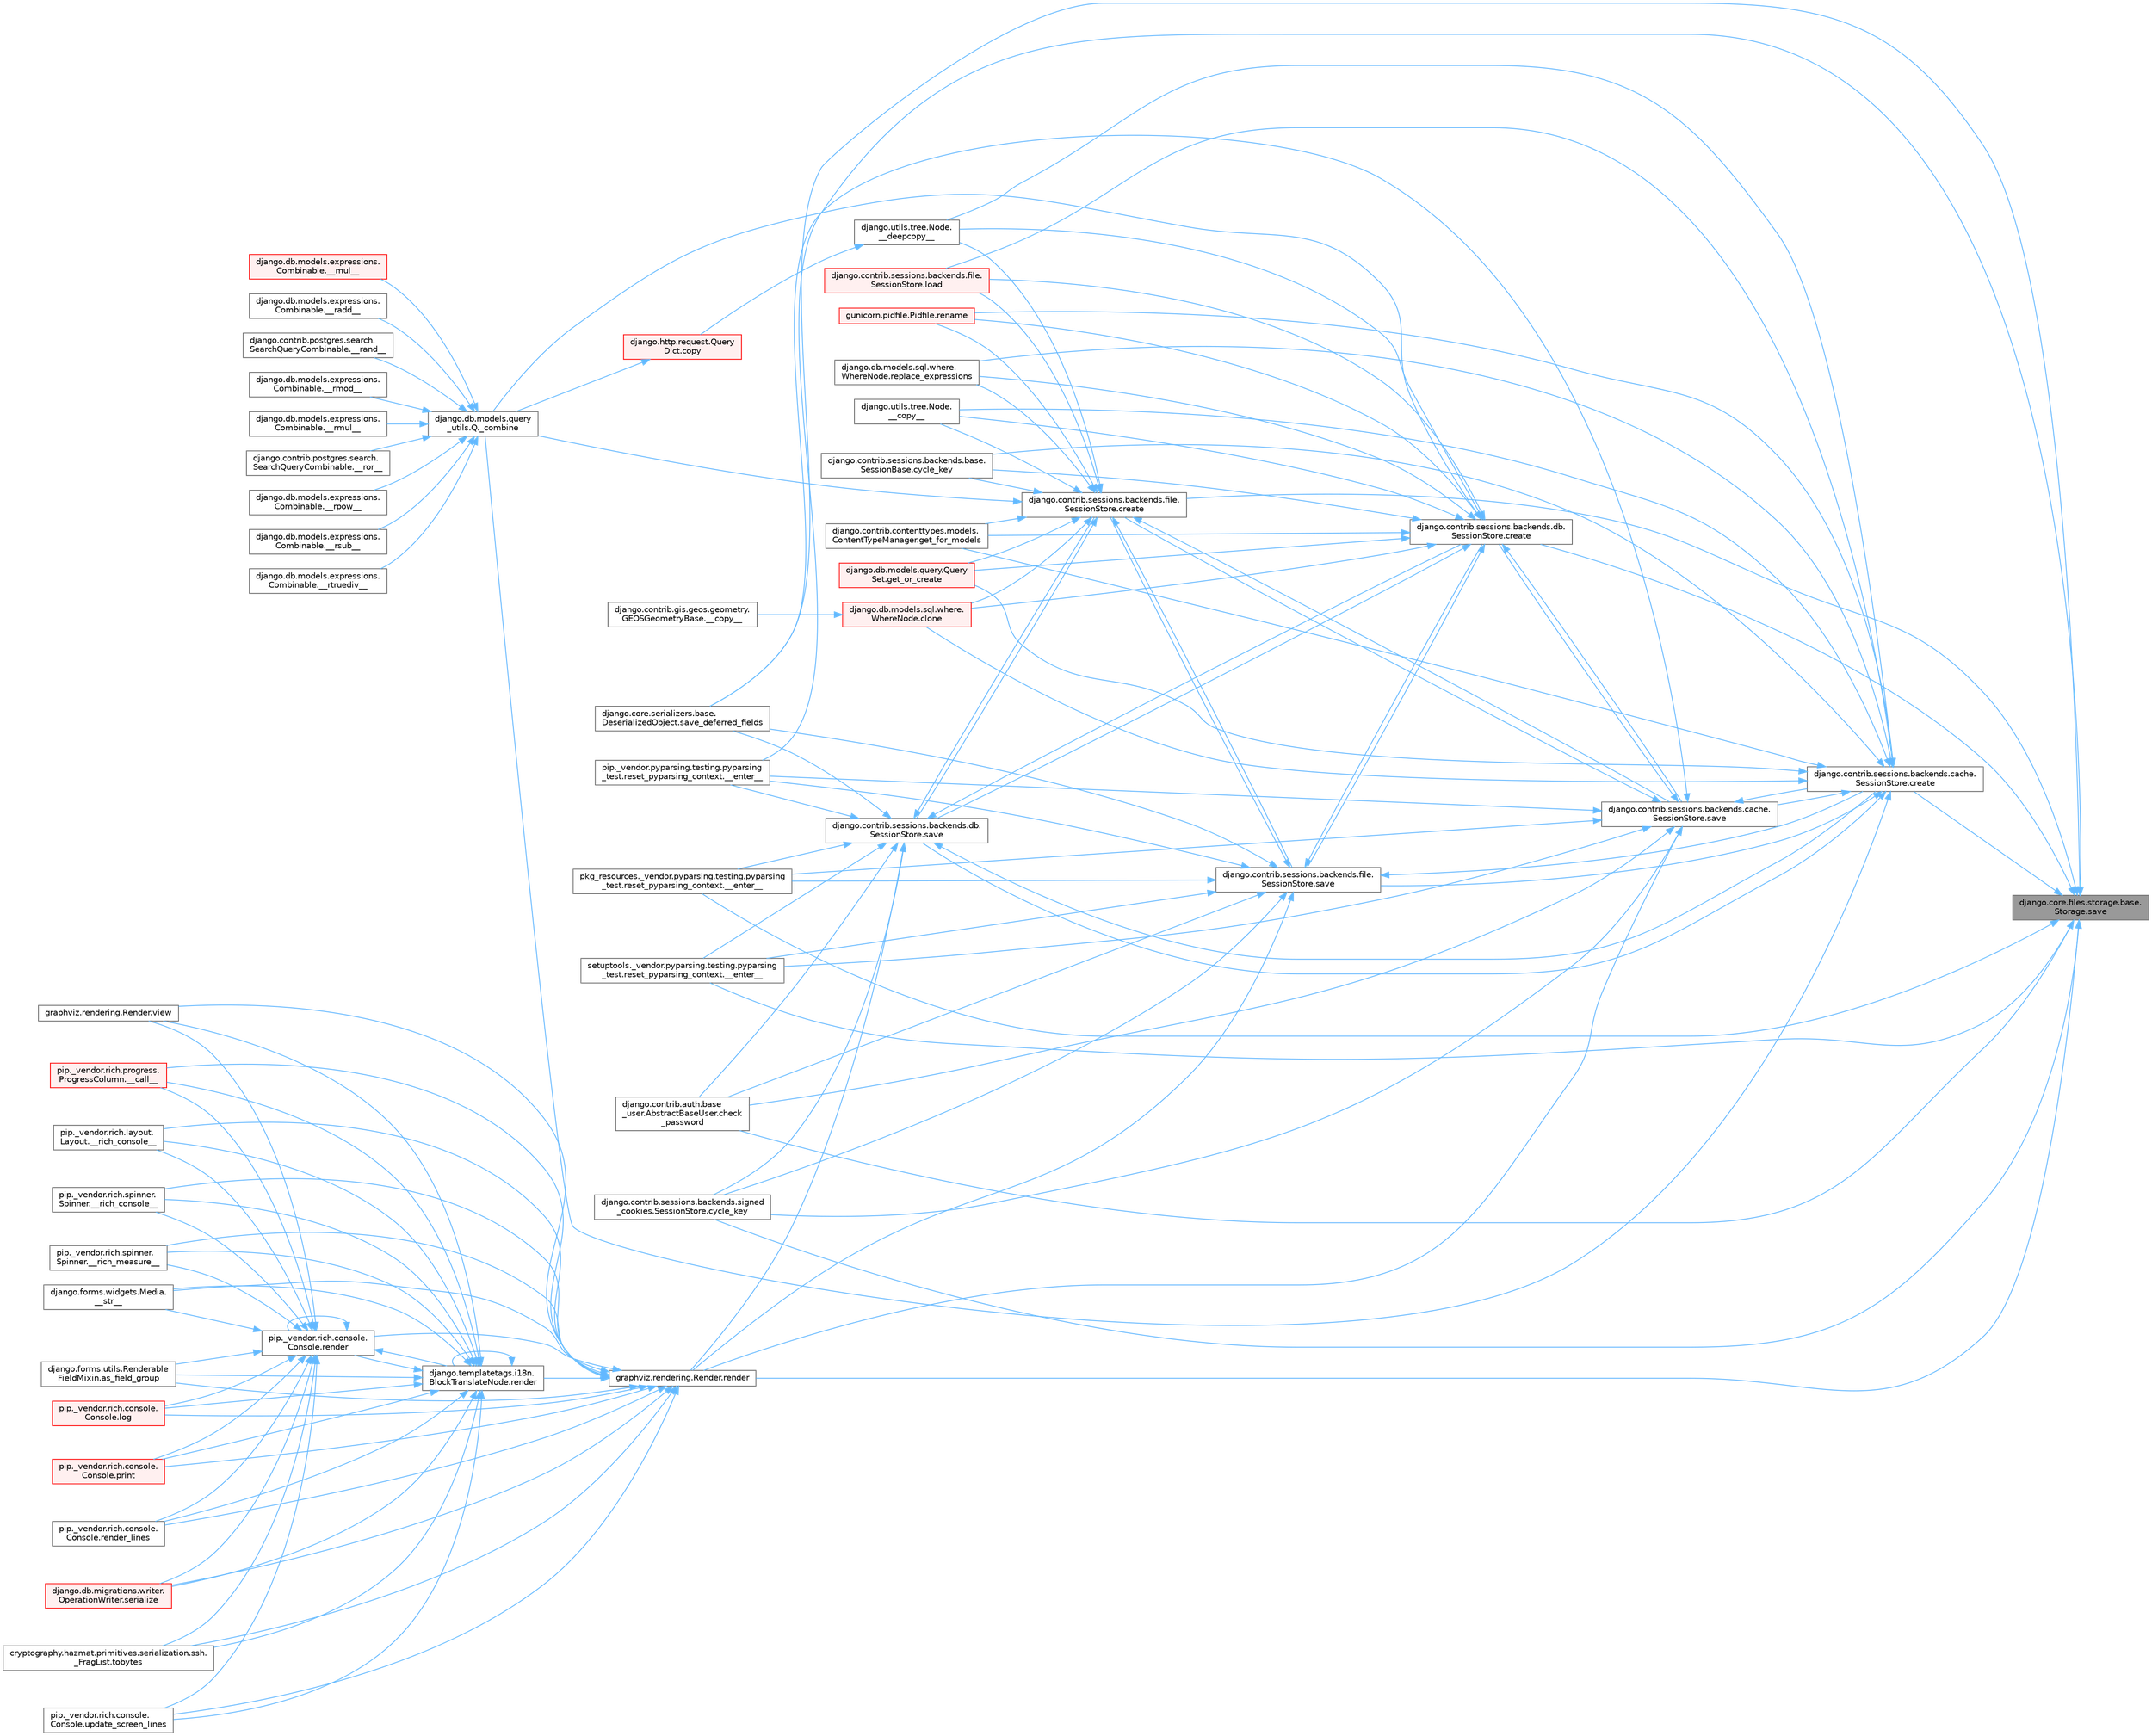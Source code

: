 digraph "django.core.files.storage.base.Storage.save"
{
 // LATEX_PDF_SIZE
  bgcolor="transparent";
  edge [fontname=Helvetica,fontsize=10,labelfontname=Helvetica,labelfontsize=10];
  node [fontname=Helvetica,fontsize=10,shape=box,height=0.2,width=0.4];
  rankdir="RL";
  Node1 [id="Node000001",label="django.core.files.storage.base.\lStorage.save",height=0.2,width=0.4,color="gray40", fillcolor="grey60", style="filled", fontcolor="black",tooltip=" "];
  Node1 -> Node2 [id="edge1_Node000001_Node000002",dir="back",color="steelblue1",style="solid",tooltip=" "];
  Node2 [id="Node000002",label="pip._vendor.pyparsing.testing.pyparsing\l_test.reset_pyparsing_context.__enter__",height=0.2,width=0.4,color="grey40", fillcolor="white", style="filled",URL="$classpip_1_1__vendor_1_1pyparsing_1_1testing_1_1pyparsing__test_1_1reset__pyparsing__context.html#a3d39d97a0d95a9b46c987e6dff52b7c0",tooltip=" "];
  Node1 -> Node3 [id="edge2_Node000001_Node000003",dir="back",color="steelblue1",style="solid",tooltip=" "];
  Node3 [id="Node000003",label="pkg_resources._vendor.pyparsing.testing.pyparsing\l_test.reset_pyparsing_context.__enter__",height=0.2,width=0.4,color="grey40", fillcolor="white", style="filled",URL="$classpkg__resources_1_1__vendor_1_1pyparsing_1_1testing_1_1pyparsing__test_1_1reset__pyparsing__context.html#a8d8360c033ccc7296fb9323a07cdeb25",tooltip=" "];
  Node1 -> Node4 [id="edge3_Node000001_Node000004",dir="back",color="steelblue1",style="solid",tooltip=" "];
  Node4 [id="Node000004",label="setuptools._vendor.pyparsing.testing.pyparsing\l_test.reset_pyparsing_context.__enter__",height=0.2,width=0.4,color="grey40", fillcolor="white", style="filled",URL="$classsetuptools_1_1__vendor_1_1pyparsing_1_1testing_1_1pyparsing__test_1_1reset__pyparsing__context.html#a436e2ea8355c86505c8cfdae81714c7c",tooltip=" "];
  Node1 -> Node5 [id="edge4_Node000001_Node000005",dir="back",color="steelblue1",style="solid",tooltip=" "];
  Node5 [id="Node000005",label="django.contrib.auth.base\l_user.AbstractBaseUser.check\l_password",height=0.2,width=0.4,color="grey40", fillcolor="white", style="filled",URL="$classdjango_1_1contrib_1_1auth_1_1base__user_1_1_abstract_base_user.html#aaa9bb7fa5353bc1917dbd7f87b63321a",tooltip=" "];
  Node1 -> Node6 [id="edge5_Node000001_Node000006",dir="back",color="steelblue1",style="solid",tooltip=" "];
  Node6 [id="Node000006",label="django.contrib.sessions.backends.cache.\lSessionStore.create",height=0.2,width=0.4,color="grey40", fillcolor="white", style="filled",URL="$classdjango_1_1contrib_1_1sessions_1_1backends_1_1cache_1_1_session_store.html#a38c9efbdb5115fd1820ae198b767c39c",tooltip=" "];
  Node6 -> Node7 [id="edge6_Node000006_Node000007",dir="back",color="steelblue1",style="solid",tooltip=" "];
  Node7 [id="Node000007",label="django.utils.tree.Node.\l__copy__",height=0.2,width=0.4,color="grey40", fillcolor="white", style="filled",URL="$classdjango_1_1utils_1_1tree_1_1_node.html#abae878f6b4500b8b241c23d8fac46e63",tooltip=" "];
  Node6 -> Node8 [id="edge7_Node000006_Node000008",dir="back",color="steelblue1",style="solid",tooltip=" "];
  Node8 [id="Node000008",label="django.utils.tree.Node.\l__deepcopy__",height=0.2,width=0.4,color="grey40", fillcolor="white", style="filled",URL="$classdjango_1_1utils_1_1tree_1_1_node.html#a38840c46ded3963808edbeec90765d6b",tooltip=" "];
  Node8 -> Node9 [id="edge8_Node000008_Node000009",dir="back",color="steelblue1",style="solid",tooltip=" "];
  Node9 [id="Node000009",label="django.http.request.Query\lDict.copy",height=0.2,width=0.4,color="red", fillcolor="#FFF0F0", style="filled",URL="$classdjango_1_1http_1_1request_1_1_query_dict.html#ada9e4956e62868c5587b9ffde7b358b5",tooltip=" "];
  Node9 -> Node151 [id="edge9_Node000009_Node000151",dir="back",color="steelblue1",style="solid",tooltip=" "];
  Node151 [id="Node000151",label="django.db.models.query\l_utils.Q._combine",height=0.2,width=0.4,color="grey40", fillcolor="white", style="filled",URL="$classdjango_1_1db_1_1models_1_1query__utils_1_1_q.html#ade621b98231b73615e1aa3a726560c55",tooltip=" "];
  Node151 -> Node152 [id="edge10_Node000151_Node000152",dir="back",color="steelblue1",style="solid",tooltip=" "];
  Node152 [id="Node000152",label="django.db.models.expressions.\lCombinable.__mul__",height=0.2,width=0.4,color="red", fillcolor="#FFF0F0", style="filled",URL="$classdjango_1_1db_1_1models_1_1expressions_1_1_combinable.html#a18670e03ec4b2fc0eafb0782602b72ec",tooltip=" "];
  Node151 -> Node156 [id="edge11_Node000151_Node000156",dir="back",color="steelblue1",style="solid",tooltip=" "];
  Node156 [id="Node000156",label="django.db.models.expressions.\lCombinable.__radd__",height=0.2,width=0.4,color="grey40", fillcolor="white", style="filled",URL="$classdjango_1_1db_1_1models_1_1expressions_1_1_combinable.html#a4872efab02abfbe2d20977469210ce25",tooltip=" "];
  Node151 -> Node157 [id="edge12_Node000151_Node000157",dir="back",color="steelblue1",style="solid",tooltip=" "];
  Node157 [id="Node000157",label="django.contrib.postgres.search.\lSearchQueryCombinable.__rand__",height=0.2,width=0.4,color="grey40", fillcolor="white", style="filled",URL="$classdjango_1_1contrib_1_1postgres_1_1search_1_1_search_query_combinable.html#a3d51899b7ac9564232b005aa65bec114",tooltip=" "];
  Node151 -> Node158 [id="edge13_Node000151_Node000158",dir="back",color="steelblue1",style="solid",tooltip=" "];
  Node158 [id="Node000158",label="django.db.models.expressions.\lCombinable.__rmod__",height=0.2,width=0.4,color="grey40", fillcolor="white", style="filled",URL="$classdjango_1_1db_1_1models_1_1expressions_1_1_combinable.html#ad32e5e96bab77dd57e3337a156c5de39",tooltip=" "];
  Node151 -> Node159 [id="edge14_Node000151_Node000159",dir="back",color="steelblue1",style="solid",tooltip=" "];
  Node159 [id="Node000159",label="django.db.models.expressions.\lCombinable.__rmul__",height=0.2,width=0.4,color="grey40", fillcolor="white", style="filled",URL="$classdjango_1_1db_1_1models_1_1expressions_1_1_combinable.html#adfde700eec6b9ea280e9fec3e202acab",tooltip=" "];
  Node151 -> Node160 [id="edge15_Node000151_Node000160",dir="back",color="steelblue1",style="solid",tooltip=" "];
  Node160 [id="Node000160",label="django.contrib.postgres.search.\lSearchQueryCombinable.__ror__",height=0.2,width=0.4,color="grey40", fillcolor="white", style="filled",URL="$classdjango_1_1contrib_1_1postgres_1_1search_1_1_search_query_combinable.html#ac5984f052629ae58cd73a90c852fe22c",tooltip=" "];
  Node151 -> Node161 [id="edge16_Node000151_Node000161",dir="back",color="steelblue1",style="solid",tooltip=" "];
  Node161 [id="Node000161",label="django.db.models.expressions.\lCombinable.__rpow__",height=0.2,width=0.4,color="grey40", fillcolor="white", style="filled",URL="$classdjango_1_1db_1_1models_1_1expressions_1_1_combinable.html#a1847c8db3c40340a723f6bf51ebadf89",tooltip=" "];
  Node151 -> Node162 [id="edge17_Node000151_Node000162",dir="back",color="steelblue1",style="solid",tooltip=" "];
  Node162 [id="Node000162",label="django.db.models.expressions.\lCombinable.__rsub__",height=0.2,width=0.4,color="grey40", fillcolor="white", style="filled",URL="$classdjango_1_1db_1_1models_1_1expressions_1_1_combinable.html#af906f43306d94cf530387eecce802a81",tooltip=" "];
  Node151 -> Node163 [id="edge18_Node000151_Node000163",dir="back",color="steelblue1",style="solid",tooltip=" "];
  Node163 [id="Node000163",label="django.db.models.expressions.\lCombinable.__rtruediv__",height=0.2,width=0.4,color="grey40", fillcolor="white", style="filled",URL="$classdjango_1_1db_1_1models_1_1expressions_1_1_combinable.html#aff897a2f7f103240839b7da073e9fe1a",tooltip=" "];
  Node6 -> Node151 [id="edge19_Node000006_Node000151",dir="back",color="steelblue1",style="solid",tooltip=" "];
  Node6 -> Node299 [id="edge20_Node000006_Node000299",dir="back",color="steelblue1",style="solid",tooltip=" "];
  Node299 [id="Node000299",label="django.db.models.sql.where.\lWhereNode.clone",height=0.2,width=0.4,color="red", fillcolor="#FFF0F0", style="filled",URL="$classdjango_1_1db_1_1models_1_1sql_1_1where_1_1_where_node.html#a0faff63950b774ce4ad391ea1f6b6d2c",tooltip=" "];
  Node299 -> Node300 [id="edge21_Node000299_Node000300",dir="back",color="steelblue1",style="solid",tooltip=" "];
  Node300 [id="Node000300",label="django.contrib.gis.geos.geometry.\lGEOSGeometryBase.__copy__",height=0.2,width=0.4,color="grey40", fillcolor="white", style="filled",URL="$classdjango_1_1contrib_1_1gis_1_1geos_1_1geometry_1_1_g_e_o_s_geometry_base.html#ae0f85dbfd6e6e2dab4aa9dd295340b87",tooltip=" "];
  Node6 -> Node29 [id="edge22_Node000006_Node000029",dir="back",color="steelblue1",style="solid",tooltip=" "];
  Node29 [id="Node000029",label="django.contrib.sessions.backends.base.\lSessionBase.cycle_key",height=0.2,width=0.4,color="grey40", fillcolor="white", style="filled",URL="$classdjango_1_1contrib_1_1sessions_1_1backends_1_1base_1_1_session_base.html#a6955e9bebe4e5b7d463bccfcf9181016",tooltip=" "];
  Node6 -> Node666 [id="edge23_Node000006_Node000666",dir="back",color="steelblue1",style="solid",tooltip=" "];
  Node666 [id="Node000666",label="django.contrib.contenttypes.models.\lContentTypeManager.get_for_models",height=0.2,width=0.4,color="grey40", fillcolor="white", style="filled",URL="$classdjango_1_1contrib_1_1contenttypes_1_1models_1_1_content_type_manager.html#a541a2e215680799739b6f8c1b19ddda4",tooltip=" "];
  Node6 -> Node667 [id="edge24_Node000006_Node000667",dir="back",color="steelblue1",style="solid",tooltip=" "];
  Node667 [id="Node000667",label="django.db.models.query.Query\lSet.get_or_create",height=0.2,width=0.4,color="red", fillcolor="#FFF0F0", style="filled",URL="$classdjango_1_1db_1_1models_1_1query_1_1_query_set.html#a0f727927ec4d1b9f3087b831cc911c59",tooltip=" "];
  Node6 -> Node316 [id="edge25_Node000006_Node000316",dir="back",color="steelblue1",style="solid",tooltip=" "];
  Node316 [id="Node000316",label="django.contrib.sessions.backends.file.\lSessionStore.load",height=0.2,width=0.4,color="red", fillcolor="#FFF0F0", style="filled",URL="$classdjango_1_1contrib_1_1sessions_1_1backends_1_1file_1_1_session_store.html#a408fa63512306fbaa7bbb62742f0295f",tooltip=" "];
  Node6 -> Node669 [id="edge26_Node000006_Node000669",dir="back",color="steelblue1",style="solid",tooltip=" "];
  Node669 [id="Node000669",label="gunicorn.pidfile.Pidfile.rename",height=0.2,width=0.4,color="red", fillcolor="#FFF0F0", style="filled",URL="$classgunicorn_1_1pidfile_1_1_pidfile.html#af03623bf56b92f594700ba5e5f25bc76",tooltip=" "];
  Node6 -> Node671 [id="edge27_Node000006_Node000671",dir="back",color="steelblue1",style="solid",tooltip=" "];
  Node671 [id="Node000671",label="django.db.models.sql.where.\lWhereNode.replace_expressions",height=0.2,width=0.4,color="grey40", fillcolor="white", style="filled",URL="$classdjango_1_1db_1_1models_1_1sql_1_1where_1_1_where_node.html#a1cc3580a7f4a51605b52ae4a9653b3ac",tooltip=" "];
  Node6 -> Node672 [id="edge28_Node000006_Node000672",dir="back",color="steelblue1",style="solid",tooltip=" "];
  Node672 [id="Node000672",label="django.contrib.sessions.backends.cache.\lSessionStore.save",height=0.2,width=0.4,color="grey40", fillcolor="white", style="filled",URL="$classdjango_1_1contrib_1_1sessions_1_1backends_1_1cache_1_1_session_store.html#a67e81d959c24e3a84b1e755a9a861c53",tooltip=" "];
  Node672 -> Node2 [id="edge29_Node000672_Node000002",dir="back",color="steelblue1",style="solid",tooltip=" "];
  Node672 -> Node3 [id="edge30_Node000672_Node000003",dir="back",color="steelblue1",style="solid",tooltip=" "];
  Node672 -> Node4 [id="edge31_Node000672_Node000004",dir="back",color="steelblue1",style="solid",tooltip=" "];
  Node672 -> Node5 [id="edge32_Node000672_Node000005",dir="back",color="steelblue1",style="solid",tooltip=" "];
  Node672 -> Node6 [id="edge33_Node000672_Node000006",dir="back",color="steelblue1",style="solid",tooltip=" "];
  Node672 -> Node298 [id="edge34_Node000672_Node000298",dir="back",color="steelblue1",style="solid",tooltip=" "];
  Node298 [id="Node000298",label="django.contrib.sessions.backends.db.\lSessionStore.create",height=0.2,width=0.4,color="grey40", fillcolor="white", style="filled",URL="$classdjango_1_1contrib_1_1sessions_1_1backends_1_1db_1_1_session_store.html#a4a98c0168c61e75be58e279660aa6ce4",tooltip=" "];
  Node298 -> Node7 [id="edge35_Node000298_Node000007",dir="back",color="steelblue1",style="solid",tooltip=" "];
  Node298 -> Node8 [id="edge36_Node000298_Node000008",dir="back",color="steelblue1",style="solid",tooltip=" "];
  Node298 -> Node151 [id="edge37_Node000298_Node000151",dir="back",color="steelblue1",style="solid",tooltip=" "];
  Node298 -> Node299 [id="edge38_Node000298_Node000299",dir="back",color="steelblue1",style="solid",tooltip=" "];
  Node298 -> Node29 [id="edge39_Node000298_Node000029",dir="back",color="steelblue1",style="solid",tooltip=" "];
  Node298 -> Node666 [id="edge40_Node000298_Node000666",dir="back",color="steelblue1",style="solid",tooltip=" "];
  Node298 -> Node667 [id="edge41_Node000298_Node000667",dir="back",color="steelblue1",style="solid",tooltip=" "];
  Node298 -> Node316 [id="edge42_Node000298_Node000316",dir="back",color="steelblue1",style="solid",tooltip=" "];
  Node298 -> Node669 [id="edge43_Node000298_Node000669",dir="back",color="steelblue1",style="solid",tooltip=" "];
  Node298 -> Node671 [id="edge44_Node000298_Node000671",dir="back",color="steelblue1",style="solid",tooltip=" "];
  Node298 -> Node672 [id="edge45_Node000298_Node000672",dir="back",color="steelblue1",style="solid",tooltip=" "];
  Node298 -> Node297 [id="edge46_Node000298_Node000297",dir="back",color="steelblue1",style="solid",tooltip=" "];
  Node297 [id="Node000297",label="django.contrib.sessions.backends.db.\lSessionStore.save",height=0.2,width=0.4,color="grey40", fillcolor="white", style="filled",URL="$classdjango_1_1contrib_1_1sessions_1_1backends_1_1db_1_1_session_store.html#a68a6b4f159bd3dc969ec80b34c1622af",tooltip=" "];
  Node297 -> Node2 [id="edge47_Node000297_Node000002",dir="back",color="steelblue1",style="solid",tooltip=" "];
  Node297 -> Node3 [id="edge48_Node000297_Node000003",dir="back",color="steelblue1",style="solid",tooltip=" "];
  Node297 -> Node4 [id="edge49_Node000297_Node000004",dir="back",color="steelblue1",style="solid",tooltip=" "];
  Node297 -> Node5 [id="edge50_Node000297_Node000005",dir="back",color="steelblue1",style="solid",tooltip=" "];
  Node297 -> Node6 [id="edge51_Node000297_Node000006",dir="back",color="steelblue1",style="solid",tooltip=" "];
  Node297 -> Node298 [id="edge52_Node000297_Node000298",dir="back",color="steelblue1",style="solid",tooltip=" "];
  Node297 -> Node665 [id="edge53_Node000297_Node000665",dir="back",color="steelblue1",style="solid",tooltip=" "];
  Node665 [id="Node000665",label="django.contrib.sessions.backends.file.\lSessionStore.create",height=0.2,width=0.4,color="grey40", fillcolor="white", style="filled",URL="$classdjango_1_1contrib_1_1sessions_1_1backends_1_1file_1_1_session_store.html#a6624db6a37dfff490f837047e0a60dda",tooltip=" "];
  Node665 -> Node7 [id="edge54_Node000665_Node000007",dir="back",color="steelblue1",style="solid",tooltip=" "];
  Node665 -> Node8 [id="edge55_Node000665_Node000008",dir="back",color="steelblue1",style="solid",tooltip=" "];
  Node665 -> Node151 [id="edge56_Node000665_Node000151",dir="back",color="steelblue1",style="solid",tooltip=" "];
  Node665 -> Node299 [id="edge57_Node000665_Node000299",dir="back",color="steelblue1",style="solid",tooltip=" "];
  Node665 -> Node29 [id="edge58_Node000665_Node000029",dir="back",color="steelblue1",style="solid",tooltip=" "];
  Node665 -> Node666 [id="edge59_Node000665_Node000666",dir="back",color="steelblue1",style="solid",tooltip=" "];
  Node665 -> Node667 [id="edge60_Node000665_Node000667",dir="back",color="steelblue1",style="solid",tooltip=" "];
  Node665 -> Node316 [id="edge61_Node000665_Node000316",dir="back",color="steelblue1",style="solid",tooltip=" "];
  Node665 -> Node669 [id="edge62_Node000665_Node000669",dir="back",color="steelblue1",style="solid",tooltip=" "];
  Node665 -> Node671 [id="edge63_Node000665_Node000671",dir="back",color="steelblue1",style="solid",tooltip=" "];
  Node665 -> Node672 [id="edge64_Node000665_Node000672",dir="back",color="steelblue1",style="solid",tooltip=" "];
  Node665 -> Node297 [id="edge65_Node000665_Node000297",dir="back",color="steelblue1",style="solid",tooltip=" "];
  Node665 -> Node675 [id="edge66_Node000665_Node000675",dir="back",color="steelblue1",style="solid",tooltip=" "];
  Node675 [id="Node000675",label="django.contrib.sessions.backends.file.\lSessionStore.save",height=0.2,width=0.4,color="grey40", fillcolor="white", style="filled",URL="$classdjango_1_1contrib_1_1sessions_1_1backends_1_1file_1_1_session_store.html#af170f9c112376eb1627509287bf9620f",tooltip=" "];
  Node675 -> Node2 [id="edge67_Node000675_Node000002",dir="back",color="steelblue1",style="solid",tooltip=" "];
  Node675 -> Node3 [id="edge68_Node000675_Node000003",dir="back",color="steelblue1",style="solid",tooltip=" "];
  Node675 -> Node4 [id="edge69_Node000675_Node000004",dir="back",color="steelblue1",style="solid",tooltip=" "];
  Node675 -> Node5 [id="edge70_Node000675_Node000005",dir="back",color="steelblue1",style="solid",tooltip=" "];
  Node675 -> Node6 [id="edge71_Node000675_Node000006",dir="back",color="steelblue1",style="solid",tooltip=" "];
  Node675 -> Node298 [id="edge72_Node000675_Node000298",dir="back",color="steelblue1",style="solid",tooltip=" "];
  Node675 -> Node665 [id="edge73_Node000675_Node000665",dir="back",color="steelblue1",style="solid",tooltip=" "];
  Node675 -> Node673 [id="edge74_Node000675_Node000673",dir="back",color="steelblue1",style="solid",tooltip=" "];
  Node673 [id="Node000673",label="django.contrib.sessions.backends.signed\l_cookies.SessionStore.cycle_key",height=0.2,width=0.4,color="grey40", fillcolor="white", style="filled",URL="$classdjango_1_1contrib_1_1sessions_1_1backends_1_1signed__cookies_1_1_session_store.html#abf8e71313b847459c30f19e691c25a93",tooltip=" "];
  Node675 -> Node416 [id="edge75_Node000675_Node000416",dir="back",color="steelblue1",style="solid",tooltip=" "];
  Node416 [id="Node000416",label="graphviz.rendering.Render.render",height=0.2,width=0.4,color="grey40", fillcolor="white", style="filled",URL="$classgraphviz_1_1rendering_1_1_render.html#a0249d6538d64a6b59b1bed64d4636456",tooltip=" "];
  Node416 -> Node417 [id="edge76_Node000416_Node000417",dir="back",color="steelblue1",style="solid",tooltip=" "];
  Node417 [id="Node000417",label="pip._vendor.rich.progress.\lProgressColumn.__call__",height=0.2,width=0.4,color="red", fillcolor="#FFF0F0", style="filled",URL="$classpip_1_1__vendor_1_1rich_1_1progress_1_1_progress_column.html#ae0c399be74222f949edb0fa5324cf6ea",tooltip=" "];
  Node416 -> Node418 [id="edge77_Node000416_Node000418",dir="back",color="steelblue1",style="solid",tooltip=" "];
  Node418 [id="Node000418",label="pip._vendor.rich.layout.\lLayout.__rich_console__",height=0.2,width=0.4,color="grey40", fillcolor="white", style="filled",URL="$classpip_1_1__vendor_1_1rich_1_1layout_1_1_layout.html#ac39cb3d17d2b0324ee1b0dada41a3ebd",tooltip=" "];
  Node416 -> Node419 [id="edge78_Node000416_Node000419",dir="back",color="steelblue1",style="solid",tooltip=" "];
  Node419 [id="Node000419",label="pip._vendor.rich.spinner.\lSpinner.__rich_console__",height=0.2,width=0.4,color="grey40", fillcolor="white", style="filled",URL="$classpip_1_1__vendor_1_1rich_1_1spinner_1_1_spinner.html#a6883d8dced19ac48d4dfc74f776357fd",tooltip=" "];
  Node416 -> Node420 [id="edge79_Node000416_Node000420",dir="back",color="steelblue1",style="solid",tooltip=" "];
  Node420 [id="Node000420",label="pip._vendor.rich.spinner.\lSpinner.__rich_measure__",height=0.2,width=0.4,color="grey40", fillcolor="white", style="filled",URL="$classpip_1_1__vendor_1_1rich_1_1spinner_1_1_spinner.html#a89745682c823c44a31bae8e8d07869f5",tooltip=" "];
  Node416 -> Node421 [id="edge80_Node000416_Node000421",dir="back",color="steelblue1",style="solid",tooltip=" "];
  Node421 [id="Node000421",label="django.forms.widgets.Media.\l__str__",height=0.2,width=0.4,color="grey40", fillcolor="white", style="filled",URL="$classdjango_1_1forms_1_1widgets_1_1_media.html#ae1651710548a7d9f14f036d035012d21",tooltip=" "];
  Node416 -> Node422 [id="edge81_Node000416_Node000422",dir="back",color="steelblue1",style="solid",tooltip=" "];
  Node422 [id="Node000422",label="django.forms.utils.Renderable\lFieldMixin.as_field_group",height=0.2,width=0.4,color="grey40", fillcolor="white", style="filled",URL="$classdjango_1_1forms_1_1utils_1_1_renderable_field_mixin.html#a1e9a1b4f790ea694431554267fd5d74c",tooltip=" "];
  Node416 -> Node423 [id="edge82_Node000416_Node000423",dir="back",color="steelblue1",style="solid",tooltip=" "];
  Node423 [id="Node000423",label="pip._vendor.rich.console.\lConsole.log",height=0.2,width=0.4,color="red", fillcolor="#FFF0F0", style="filled",URL="$classpip_1_1__vendor_1_1rich_1_1console_1_1_console.html#af9c77e39f9413fc2b134c60cfa23b0f1",tooltip=" "];
  Node416 -> Node546 [id="edge83_Node000416_Node000546",dir="back",color="steelblue1",style="solid",tooltip=" "];
  Node546 [id="Node000546",label="pip._vendor.rich.console.\lConsole.print",height=0.2,width=0.4,color="red", fillcolor="#FFF0F0", style="filled",URL="$classpip_1_1__vendor_1_1rich_1_1console_1_1_console.html#af954370cdbb49236b597f2c11064549d",tooltip=" "];
  Node416 -> Node930 [id="edge84_Node000416_Node000930",dir="back",color="steelblue1",style="solid",tooltip=" "];
  Node930 [id="Node000930",label="django.templatetags.i18n.\lBlockTranslateNode.render",height=0.2,width=0.4,color="grey40", fillcolor="white", style="filled",URL="$classdjango_1_1templatetags_1_1i18n_1_1_block_translate_node.html#aaf05bebfd02c1c4b676387ada0357832",tooltip=" "];
  Node930 -> Node417 [id="edge85_Node000930_Node000417",dir="back",color="steelblue1",style="solid",tooltip=" "];
  Node930 -> Node418 [id="edge86_Node000930_Node000418",dir="back",color="steelblue1",style="solid",tooltip=" "];
  Node930 -> Node419 [id="edge87_Node000930_Node000419",dir="back",color="steelblue1",style="solid",tooltip=" "];
  Node930 -> Node420 [id="edge88_Node000930_Node000420",dir="back",color="steelblue1",style="solid",tooltip=" "];
  Node930 -> Node421 [id="edge89_Node000930_Node000421",dir="back",color="steelblue1",style="solid",tooltip=" "];
  Node930 -> Node422 [id="edge90_Node000930_Node000422",dir="back",color="steelblue1",style="solid",tooltip=" "];
  Node930 -> Node423 [id="edge91_Node000930_Node000423",dir="back",color="steelblue1",style="solid",tooltip=" "];
  Node930 -> Node546 [id="edge92_Node000930_Node000546",dir="back",color="steelblue1",style="solid",tooltip=" "];
  Node930 -> Node930 [id="edge93_Node000930_Node000930",dir="back",color="steelblue1",style="solid",tooltip=" "];
  Node930 -> Node931 [id="edge94_Node000930_Node000931",dir="back",color="steelblue1",style="solid",tooltip=" "];
  Node931 [id="Node000931",label="pip._vendor.rich.console.\lConsole.render",height=0.2,width=0.4,color="grey40", fillcolor="white", style="filled",URL="$classpip_1_1__vendor_1_1rich_1_1console_1_1_console.html#a9551b8254c573105adde80622393a938",tooltip=" "];
  Node931 -> Node417 [id="edge95_Node000931_Node000417",dir="back",color="steelblue1",style="solid",tooltip=" "];
  Node931 -> Node418 [id="edge96_Node000931_Node000418",dir="back",color="steelblue1",style="solid",tooltip=" "];
  Node931 -> Node419 [id="edge97_Node000931_Node000419",dir="back",color="steelblue1",style="solid",tooltip=" "];
  Node931 -> Node420 [id="edge98_Node000931_Node000420",dir="back",color="steelblue1",style="solid",tooltip=" "];
  Node931 -> Node421 [id="edge99_Node000931_Node000421",dir="back",color="steelblue1",style="solid",tooltip=" "];
  Node931 -> Node422 [id="edge100_Node000931_Node000422",dir="back",color="steelblue1",style="solid",tooltip=" "];
  Node931 -> Node423 [id="edge101_Node000931_Node000423",dir="back",color="steelblue1",style="solid",tooltip=" "];
  Node931 -> Node546 [id="edge102_Node000931_Node000546",dir="back",color="steelblue1",style="solid",tooltip=" "];
  Node931 -> Node930 [id="edge103_Node000931_Node000930",dir="back",color="steelblue1",style="solid",tooltip=" "];
  Node931 -> Node931 [id="edge104_Node000931_Node000931",dir="back",color="steelblue1",style="solid",tooltip=" "];
  Node931 -> Node932 [id="edge105_Node000931_Node000932",dir="back",color="steelblue1",style="solid",tooltip=" "];
  Node932 [id="Node000932",label="pip._vendor.rich.console.\lConsole.render_lines",height=0.2,width=0.4,color="grey40", fillcolor="white", style="filled",URL="$classpip_1_1__vendor_1_1rich_1_1console_1_1_console.html#a5818808a49db20c5bee6986425f96f14",tooltip=" "];
  Node931 -> Node933 [id="edge106_Node000931_Node000933",dir="back",color="steelblue1",style="solid",tooltip=" "];
  Node933 [id="Node000933",label="django.db.migrations.writer.\lOperationWriter.serialize",height=0.2,width=0.4,color="red", fillcolor="#FFF0F0", style="filled",URL="$classdjango_1_1db_1_1migrations_1_1writer_1_1_operation_writer.html#a866e8d13e1c54a35d74e9a6b0383b2f8",tooltip=" "];
  Node931 -> Node1194 [id="edge107_Node000931_Node001194",dir="back",color="steelblue1",style="solid",tooltip=" "];
  Node1194 [id="Node001194",label="cryptography.hazmat.primitives.serialization.ssh.\l_FragList.tobytes",height=0.2,width=0.4,color="grey40", fillcolor="white", style="filled",URL="$classcryptography_1_1hazmat_1_1primitives_1_1serialization_1_1ssh_1_1___frag_list.html#a195dd4e7c741624829a13af53fa3de38",tooltip=" "];
  Node931 -> Node1195 [id="edge108_Node000931_Node001195",dir="back",color="steelblue1",style="solid",tooltip=" "];
  Node1195 [id="Node001195",label="pip._vendor.rich.console.\lConsole.update_screen_lines",height=0.2,width=0.4,color="grey40", fillcolor="white", style="filled",URL="$classpip_1_1__vendor_1_1rich_1_1console_1_1_console.html#a21cfe5af86ec7533f23d45fe2969817e",tooltip=" "];
  Node931 -> Node1196 [id="edge109_Node000931_Node001196",dir="back",color="steelblue1",style="solid",tooltip=" "];
  Node1196 [id="Node001196",label="graphviz.rendering.Render.view",height=0.2,width=0.4,color="grey40", fillcolor="white", style="filled",URL="$classgraphviz_1_1rendering_1_1_render.html#a53169c422996b9a7e92b5580c13914e2",tooltip=" "];
  Node930 -> Node932 [id="edge110_Node000930_Node000932",dir="back",color="steelblue1",style="solid",tooltip=" "];
  Node930 -> Node933 [id="edge111_Node000930_Node000933",dir="back",color="steelblue1",style="solid",tooltip=" "];
  Node930 -> Node1194 [id="edge112_Node000930_Node001194",dir="back",color="steelblue1",style="solid",tooltip=" "];
  Node930 -> Node1195 [id="edge113_Node000930_Node001195",dir="back",color="steelblue1",style="solid",tooltip=" "];
  Node930 -> Node1196 [id="edge114_Node000930_Node001196",dir="back",color="steelblue1",style="solid",tooltip=" "];
  Node416 -> Node931 [id="edge115_Node000416_Node000931",dir="back",color="steelblue1",style="solid",tooltip=" "];
  Node416 -> Node932 [id="edge116_Node000416_Node000932",dir="back",color="steelblue1",style="solid",tooltip=" "];
  Node416 -> Node933 [id="edge117_Node000416_Node000933",dir="back",color="steelblue1",style="solid",tooltip=" "];
  Node416 -> Node1194 [id="edge118_Node000416_Node001194",dir="back",color="steelblue1",style="solid",tooltip=" "];
  Node416 -> Node1195 [id="edge119_Node000416_Node001195",dir="back",color="steelblue1",style="solid",tooltip=" "];
  Node416 -> Node1196 [id="edge120_Node000416_Node001196",dir="back",color="steelblue1",style="solid",tooltip=" "];
  Node675 -> Node674 [id="edge121_Node000675_Node000674",dir="back",color="steelblue1",style="solid",tooltip=" "];
  Node674 [id="Node000674",label="django.core.serializers.base.\lDeserializedObject.save_deferred_fields",height=0.2,width=0.4,color="grey40", fillcolor="white", style="filled",URL="$classdjango_1_1core_1_1serializers_1_1base_1_1_deserialized_object.html#a2fd4269d14e2f58fda59335c79a582f5",tooltip=" "];
  Node297 -> Node673 [id="edge122_Node000297_Node000673",dir="back",color="steelblue1",style="solid",tooltip=" "];
  Node297 -> Node416 [id="edge123_Node000297_Node000416",dir="back",color="steelblue1",style="solid",tooltip=" "];
  Node297 -> Node674 [id="edge124_Node000297_Node000674",dir="back",color="steelblue1",style="solid",tooltip=" "];
  Node298 -> Node675 [id="edge125_Node000298_Node000675",dir="back",color="steelblue1",style="solid",tooltip=" "];
  Node672 -> Node665 [id="edge126_Node000672_Node000665",dir="back",color="steelblue1",style="solid",tooltip=" "];
  Node672 -> Node673 [id="edge127_Node000672_Node000673",dir="back",color="steelblue1",style="solid",tooltip=" "];
  Node672 -> Node416 [id="edge128_Node000672_Node000416",dir="back",color="steelblue1",style="solid",tooltip=" "];
  Node672 -> Node674 [id="edge129_Node000672_Node000674",dir="back",color="steelblue1",style="solid",tooltip=" "];
  Node6 -> Node297 [id="edge130_Node000006_Node000297",dir="back",color="steelblue1",style="solid",tooltip=" "];
  Node6 -> Node675 [id="edge131_Node000006_Node000675",dir="back",color="steelblue1",style="solid",tooltip=" "];
  Node1 -> Node298 [id="edge132_Node000001_Node000298",dir="back",color="steelblue1",style="solid",tooltip=" "];
  Node1 -> Node665 [id="edge133_Node000001_Node000665",dir="back",color="steelblue1",style="solid",tooltip=" "];
  Node1 -> Node673 [id="edge134_Node000001_Node000673",dir="back",color="steelblue1",style="solid",tooltip=" "];
  Node1 -> Node416 [id="edge135_Node000001_Node000416",dir="back",color="steelblue1",style="solid",tooltip=" "];
  Node1 -> Node674 [id="edge136_Node000001_Node000674",dir="back",color="steelblue1",style="solid",tooltip=" "];
}
